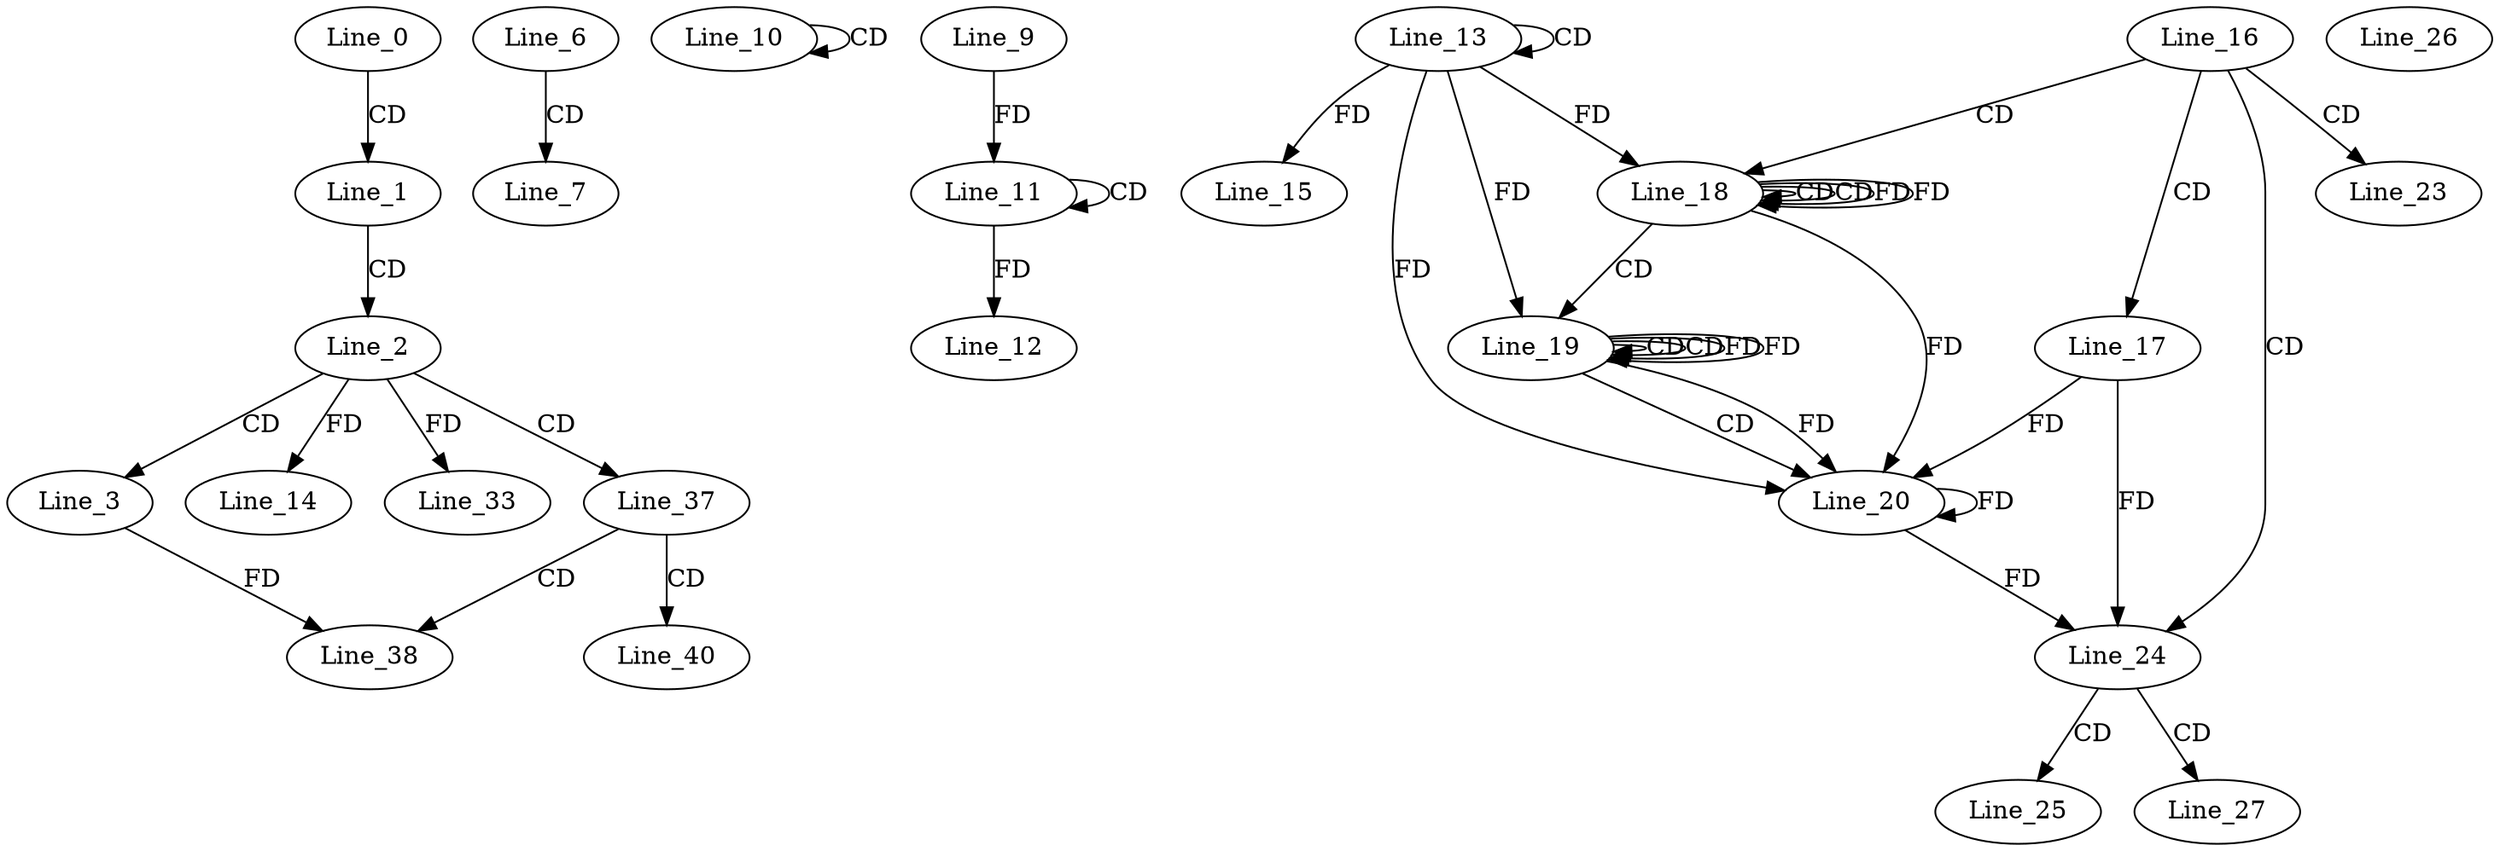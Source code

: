digraph G {
  Line_0;
  Line_1;
  Line_2;
  Line_3;
  Line_6;
  Line_7;
  Line_10;
  Line_10;
  Line_11;
  Line_11;
  Line_9;
  Line_12;
  Line_13;
  Line_13;
  Line_14;
  Line_15;
  Line_16;
  Line_17;
  Line_18;
  Line_18;
  Line_18;
  Line_18;
  Line_19;
  Line_19;
  Line_19;
  Line_19;
  Line_20;
  Line_20;
  Line_23;
  Line_24;
  Line_25;
  Line_26;
  Line_27;
  Line_33;
  Line_37;
  Line_38;
  Line_40;
  Line_0 -> Line_1 [ label="CD" ];
  Line_1 -> Line_2 [ label="CD" ];
  Line_2 -> Line_3 [ label="CD" ];
  Line_6 -> Line_7 [ label="CD" ];
  Line_10 -> Line_10 [ label="CD" ];
  Line_11 -> Line_11 [ label="CD" ];
  Line_9 -> Line_11 [ label="FD" ];
  Line_11 -> Line_12 [ label="FD" ];
  Line_13 -> Line_13 [ label="CD" ];
  Line_2 -> Line_14 [ label="FD" ];
  Line_13 -> Line_15 [ label="FD" ];
  Line_16 -> Line_17 [ label="CD" ];
  Line_16 -> Line_18 [ label="CD" ];
  Line_18 -> Line_18 [ label="CD" ];
  Line_18 -> Line_18 [ label="CD" ];
  Line_13 -> Line_18 [ label="FD" ];
  Line_18 -> Line_18 [ label="FD" ];
  Line_18 -> Line_19 [ label="CD" ];
  Line_19 -> Line_19 [ label="CD" ];
  Line_19 -> Line_19 [ label="CD" ];
  Line_13 -> Line_19 [ label="FD" ];
  Line_19 -> Line_19 [ label="FD" ];
  Line_19 -> Line_20 [ label="CD" ];
  Line_20 -> Line_20 [ label="FD" ];
  Line_17 -> Line_20 [ label="FD" ];
  Line_13 -> Line_20 [ label="FD" ];
  Line_18 -> Line_20 [ label="FD" ];
  Line_19 -> Line_20 [ label="FD" ];
  Line_16 -> Line_23 [ label="CD" ];
  Line_16 -> Line_24 [ label="CD" ];
  Line_20 -> Line_24 [ label="FD" ];
  Line_17 -> Line_24 [ label="FD" ];
  Line_24 -> Line_25 [ label="CD" ];
  Line_24 -> Line_27 [ label="CD" ];
  Line_2 -> Line_33 [ label="FD" ];
  Line_2 -> Line_37 [ label="CD" ];
  Line_37 -> Line_38 [ label="CD" ];
  Line_3 -> Line_38 [ label="FD" ];
  Line_37 -> Line_40 [ label="CD" ];
  Line_18 -> Line_18 [ label="FD" ];
  Line_19 -> Line_19 [ label="FD" ];
}
